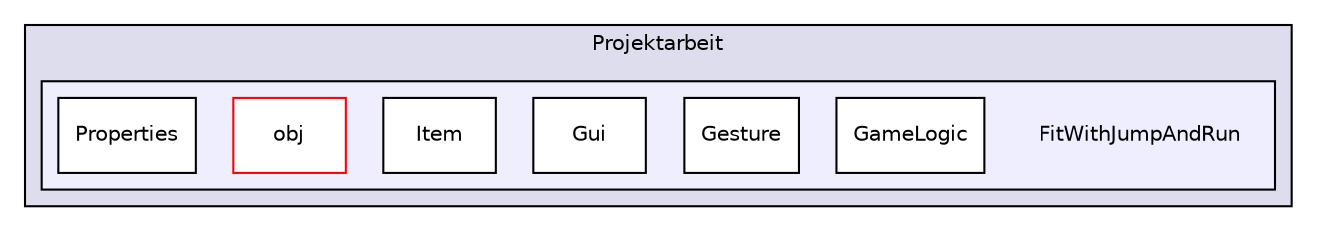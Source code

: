 digraph "C:/Users/tobia_000/Documents/Visual Studio 2013/Projects/Projektarbeit/FitWithJumpAndRun" {
  compound=true
  node [ fontsize="10", fontname="Helvetica"];
  edge [ labelfontsize="10", labelfontname="Helvetica"];
  subgraph clusterdir_1dde56bb14f4345fec6b683c88cb2db2 {
    graph [ bgcolor="#ddddee", pencolor="black", label="Projektarbeit" fontname="Helvetica", fontsize="10", URL="dir_1dde56bb14f4345fec6b683c88cb2db2.html"]
  subgraph clusterdir_f506e0a0abdbf7b12d5e747e67133751 {
    graph [ bgcolor="#eeeeff", pencolor="black", label="" URL="dir_f506e0a0abdbf7b12d5e747e67133751.html"];
    dir_f506e0a0abdbf7b12d5e747e67133751 [shape=plaintext label="FitWithJumpAndRun"];
    dir_64c8cacb2e9bac68add618cca24f3d38 [shape=box label="GameLogic" color="black" fillcolor="white" style="filled" URL="dir_64c8cacb2e9bac68add618cca24f3d38.html"];
    dir_f03b1cf66de4a8b4a403f803e681b321 [shape=box label="Gesture" color="black" fillcolor="white" style="filled" URL="dir_f03b1cf66de4a8b4a403f803e681b321.html"];
    dir_38bca206ba1003f730b9220c23d797ee [shape=box label="Gui" color="black" fillcolor="white" style="filled" URL="dir_38bca206ba1003f730b9220c23d797ee.html"];
    dir_4bbd2f79d4c35b8c404d3af42154ff6e [shape=box label="Item" color="black" fillcolor="white" style="filled" URL="dir_4bbd2f79d4c35b8c404d3af42154ff6e.html"];
    dir_2be71cf14e9ece703e345645d026face [shape=box label="obj" color="red" fillcolor="white" style="filled" URL="dir_2be71cf14e9ece703e345645d026face.html"];
    dir_b93e11e739c79d6aaae3076c24af8e9b [shape=box label="Properties" color="black" fillcolor="white" style="filled" URL="dir_b93e11e739c79d6aaae3076c24af8e9b.html"];
  }
  }
}
